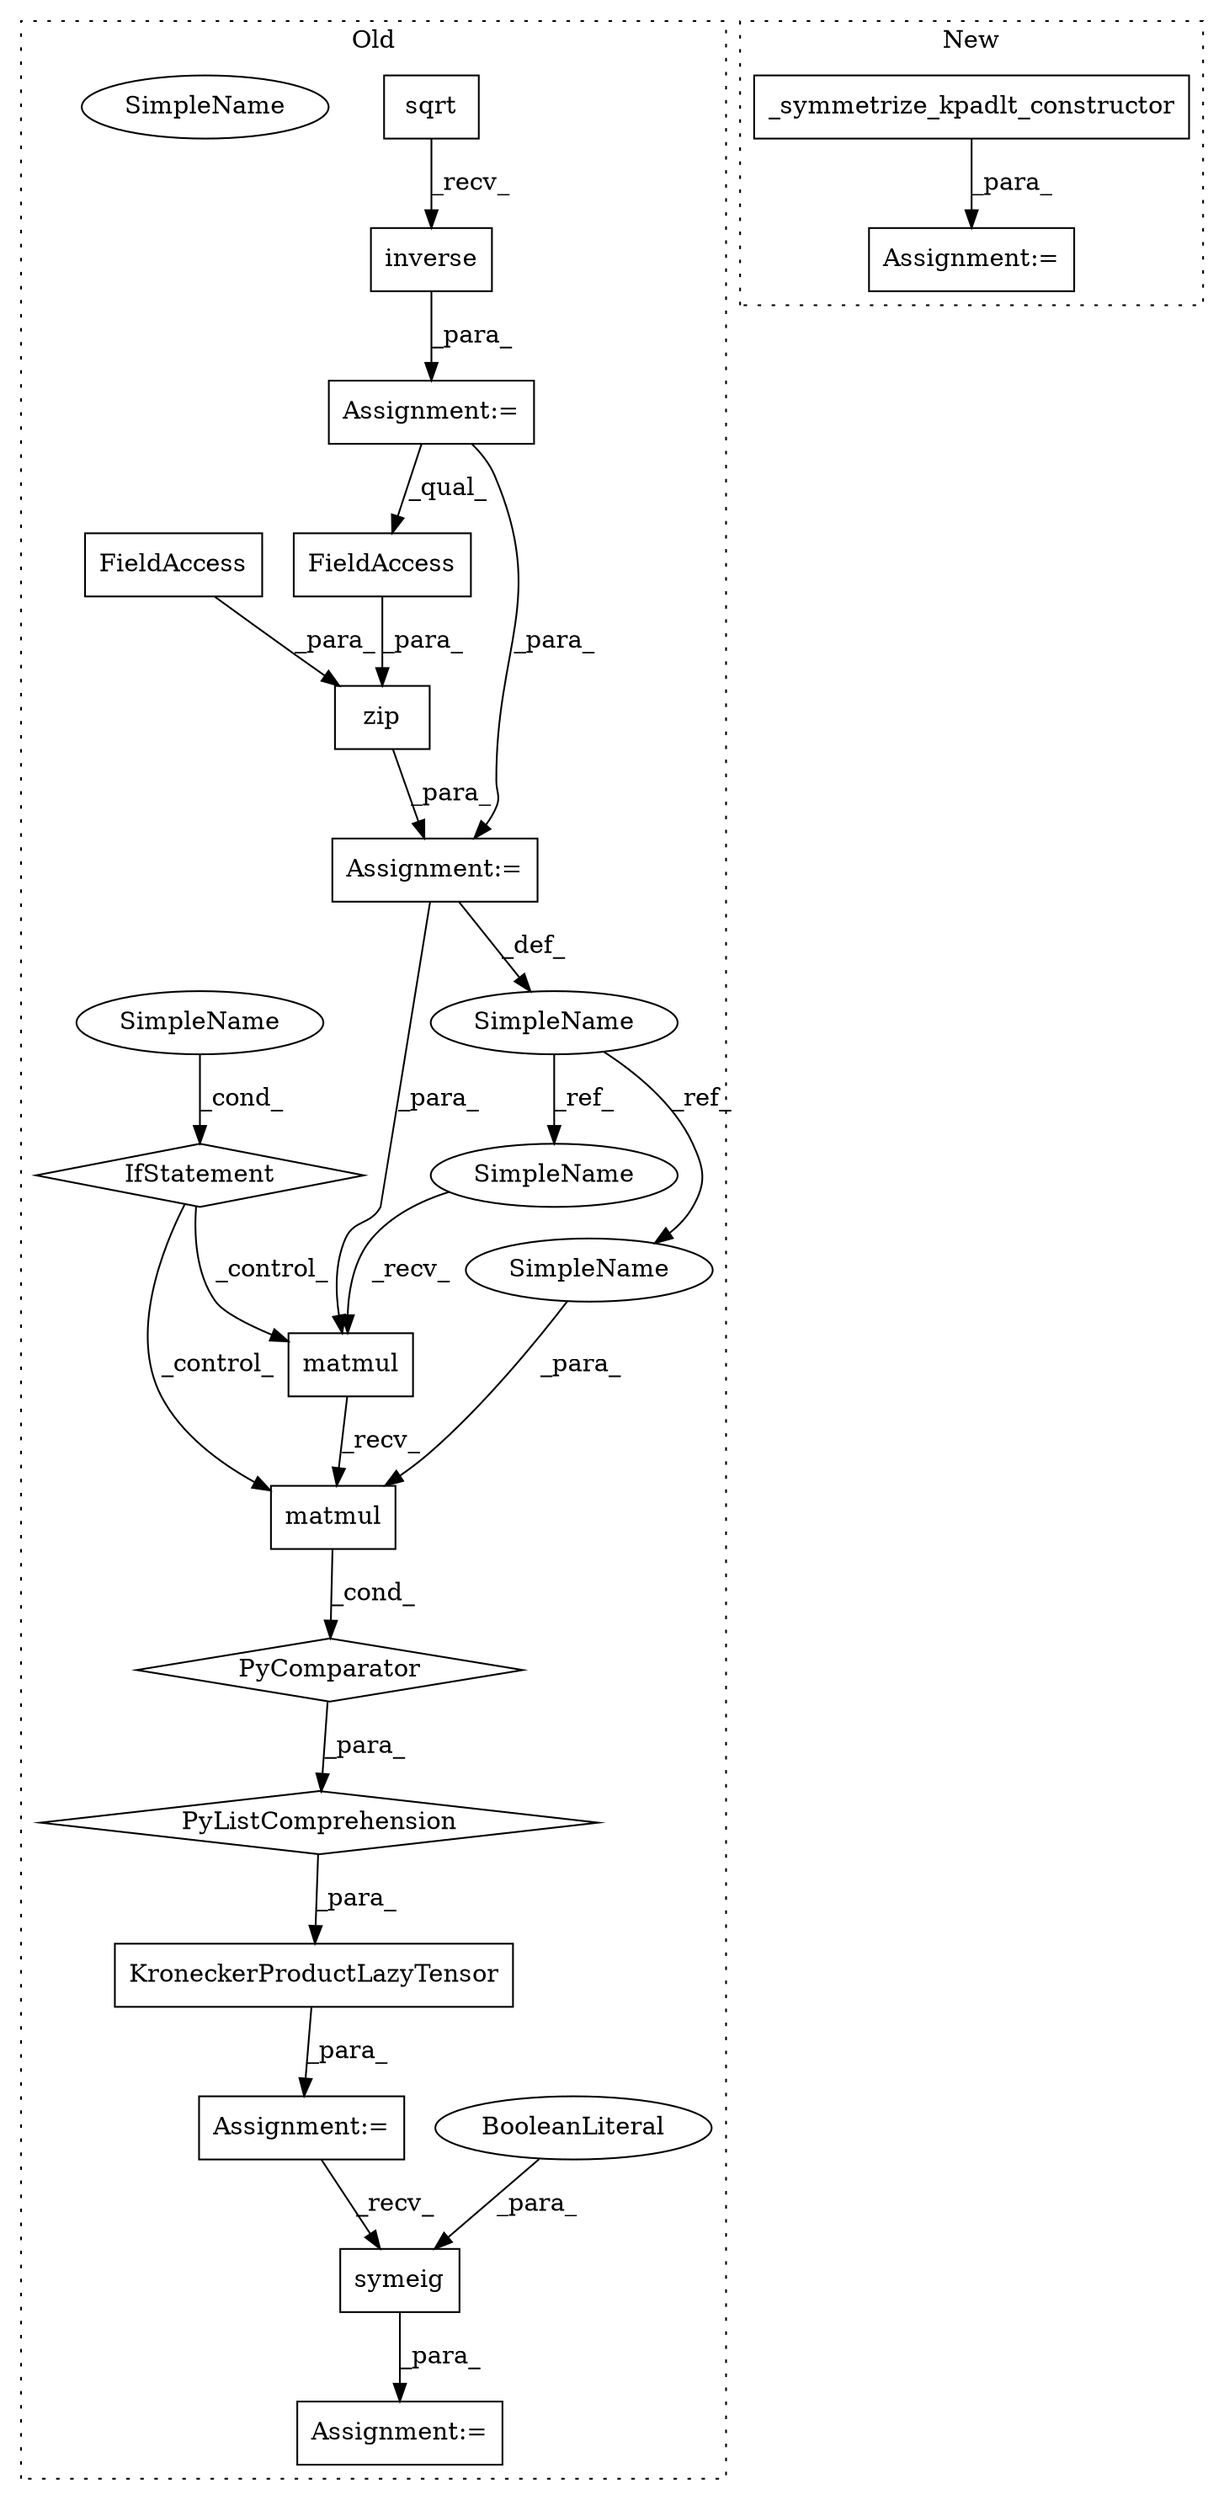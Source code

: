 digraph G {
subgraph cluster0 {
1 [label="symeig" a="32" s="7171,7182" l="7,1" shape="box"];
3 [label="zip" a="32" s="7059,7104" l="4,1" shape="box"];
4 [label="PyComparator" a="113" s="7052" l="62" shape="diamond"];
5 [label="sqrt" a="32" s="6869" l="6" shape="box"];
6 [label="BooleanLiteral" a="9" s="7178" l="4" shape="ellipse"];
7 [label="FieldAccess" a="22" s="7079" l="25" shape="box"];
8 [label="matmul" a="32" s="6949,6957" l="7,1" shape="box"];
9 [label="KroneckerProductLazyTensor" a="32" s="6905,7122" l="42,-5" shape="box"];
10 [label="matmul" a="32" s="6959,6967" l="7,1" shape="box"];
11 [label="FieldAccess" a="22" s="7063" l="15" shape="box"];
12 [label="SimpleName" a="42" s="7109" l="5" shape="ellipse"];
13 [label="SimpleName" a="42" s="7055" l="1" shape="ellipse"];
14 [label="IfStatement" a="25" s="7052" l="62" shape="diamond"];
15 [label="Assignment:=" a="7" s="7159" l="2" shape="box"];
17 [label="Assignment:=" a="7" s="6904" l="1" shape="box"];
18 [label="PyListComprehension" a="109" s="6947" l="175" shape="diamond"];
19 [label="Assignment:=" a="7" s="7052" l="62" shape="box"];
20 [label="inverse" a="32" s="6876" l="9" shape="box"];
21 [label="Assignment:=" a="7" s="6864" l="1" shape="box"];
22 [label="SimpleName" a="42" s="6947" l="1" shape="ellipse"];
23 [label="SimpleName" a="42" s="6966" l="1" shape="ellipse"];
24 [label="SimpleName" a="42" s="7109" l="5" shape="ellipse"];
label = "Old";
style="dotted";
}
subgraph cluster1 {
2 [label="_symmetrize_kpadlt_constructor" a="32" s="7200,7237" l="31,1" shape="box"];
16 [label="Assignment:=" a="7" s="7198" l="2" shape="box"];
label = "New";
style="dotted";
}
1 -> 15 [label="_para_"];
2 -> 16 [label="_para_"];
3 -> 19 [label="_para_"];
4 -> 18 [label="_para_"];
5 -> 20 [label="_recv_"];
6 -> 1 [label="_para_"];
7 -> 3 [label="_para_"];
8 -> 10 [label="_recv_"];
9 -> 17 [label="_para_"];
10 -> 4 [label="_cond_"];
11 -> 3 [label="_para_"];
13 -> 23 [label="_ref_"];
13 -> 22 [label="_ref_"];
14 -> 8 [label="_control_"];
14 -> 10 [label="_control_"];
17 -> 1 [label="_recv_"];
18 -> 9 [label="_para_"];
19 -> 13 [label="_def_"];
19 -> 8 [label="_para_"];
20 -> 21 [label="_para_"];
21 -> 7 [label="_qual_"];
21 -> 19 [label="_para_"];
22 -> 8 [label="_recv_"];
23 -> 10 [label="_para_"];
24 -> 14 [label="_cond_"];
}